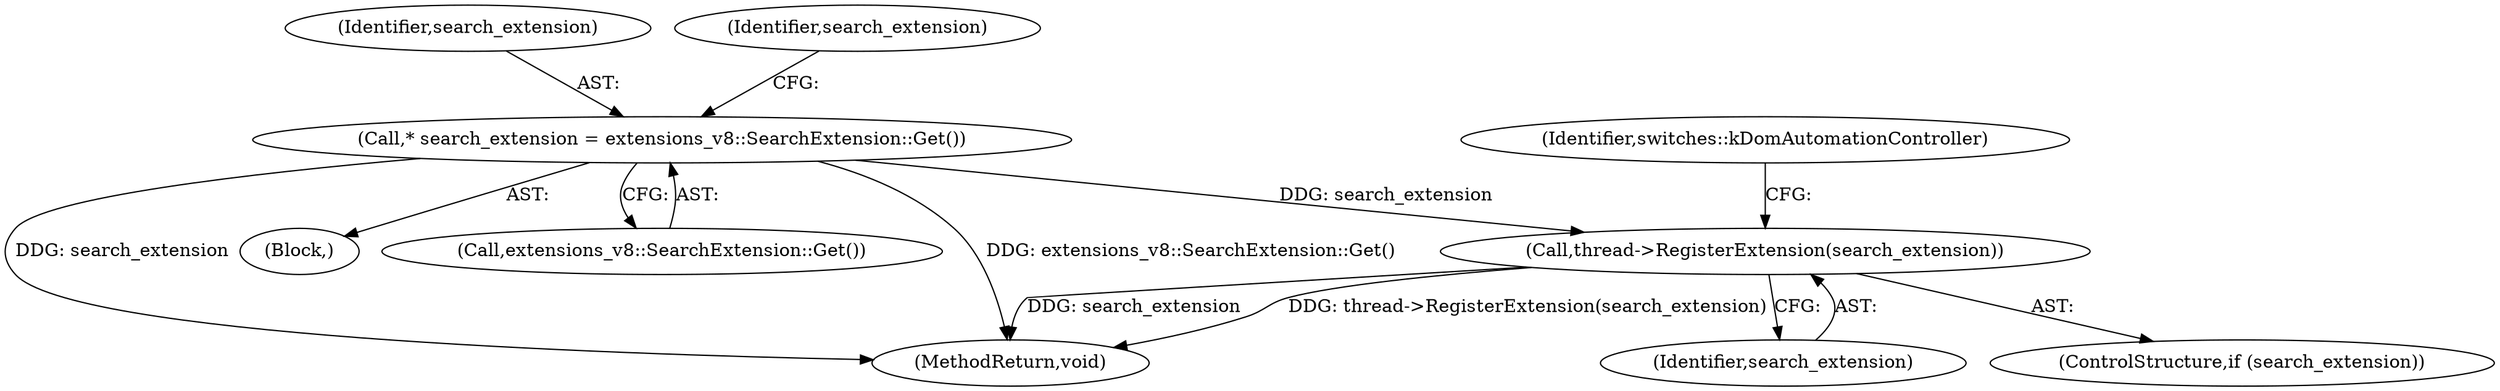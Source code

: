 digraph "0_Chrome_8262245d384be025f13e2a5b3a03b7e5c98374ce_0@pointer" {
"1000145" [label="(Call,* search_extension = extensions_v8::SearchExtension::Get())"];
"1000150" [label="(Call,thread->RegisterExtension(search_extension))"];
"1000176" [label="(MethodReturn,void)"];
"1000148" [label="(ControlStructure,if (search_extension))"];
"1000154" [label="(Identifier,switches::kDomAutomationController)"];
"1000101" [label="(Block,)"];
"1000145" [label="(Call,* search_extension = extensions_v8::SearchExtension::Get())"];
"1000146" [label="(Identifier,search_extension)"];
"1000149" [label="(Identifier,search_extension)"];
"1000150" [label="(Call,thread->RegisterExtension(search_extension))"];
"1000151" [label="(Identifier,search_extension)"];
"1000147" [label="(Call,extensions_v8::SearchExtension::Get())"];
"1000145" -> "1000101"  [label="AST: "];
"1000145" -> "1000147"  [label="CFG: "];
"1000146" -> "1000145"  [label="AST: "];
"1000147" -> "1000145"  [label="AST: "];
"1000149" -> "1000145"  [label="CFG: "];
"1000145" -> "1000176"  [label="DDG: search_extension"];
"1000145" -> "1000176"  [label="DDG: extensions_v8::SearchExtension::Get()"];
"1000145" -> "1000150"  [label="DDG: search_extension"];
"1000150" -> "1000148"  [label="AST: "];
"1000150" -> "1000151"  [label="CFG: "];
"1000151" -> "1000150"  [label="AST: "];
"1000154" -> "1000150"  [label="CFG: "];
"1000150" -> "1000176"  [label="DDG: thread->RegisterExtension(search_extension)"];
"1000150" -> "1000176"  [label="DDG: search_extension"];
}
